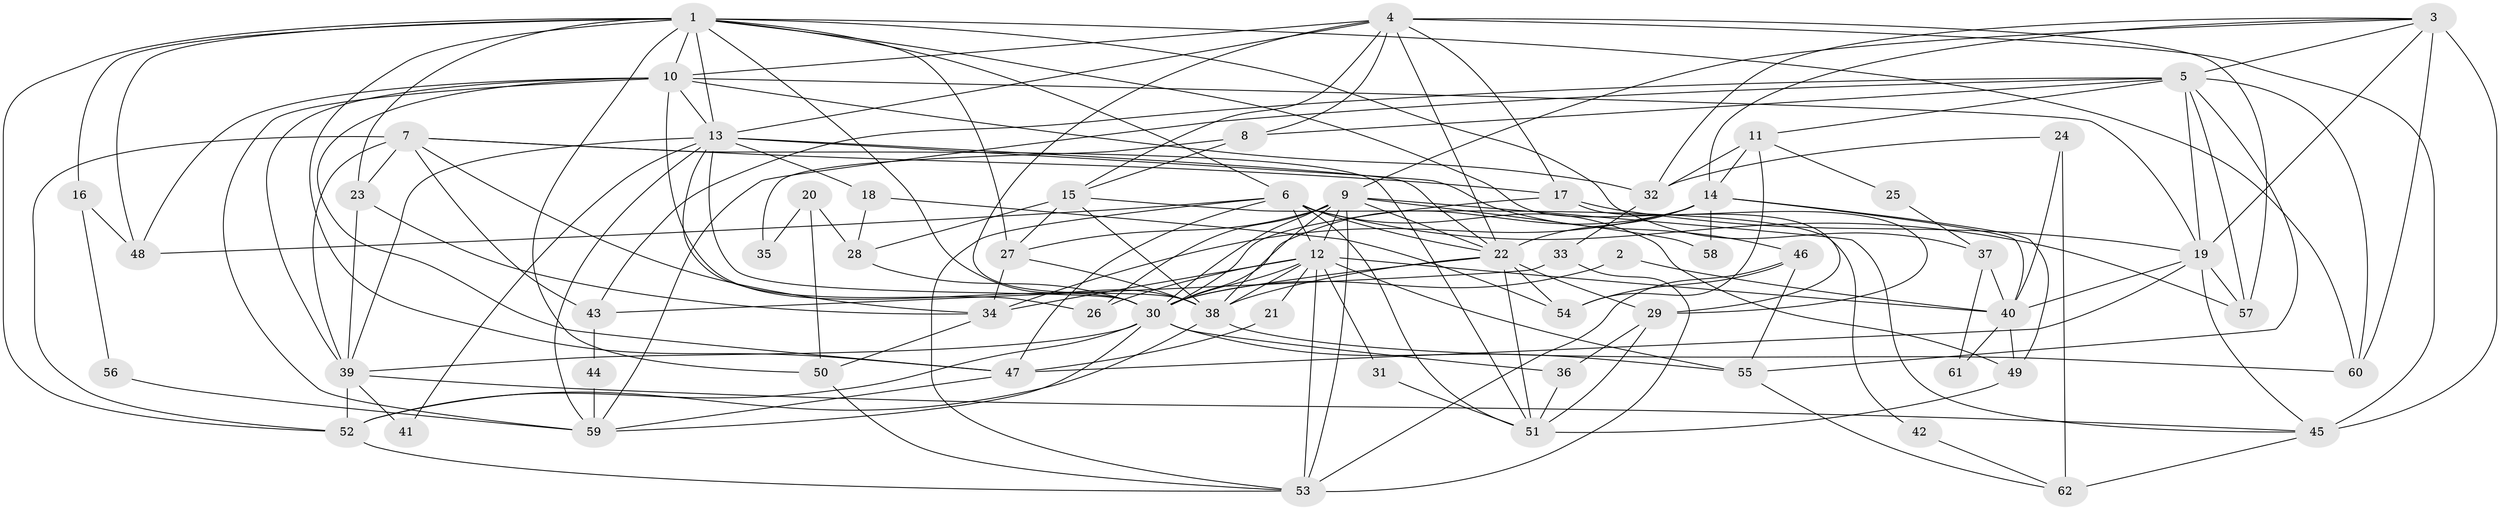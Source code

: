 // original degree distribution, {3: 0.18699186991869918, 2: 0.15447154471544716, 6: 0.08130081300813008, 5: 0.17886178861788618, 4: 0.34959349593495936, 7: 0.04065040650406504, 8: 0.008130081300813009}
// Generated by graph-tools (version 1.1) at 2025/36/03/09/25 02:36:20]
// undirected, 62 vertices, 169 edges
graph export_dot {
graph [start="1"]
  node [color=gray90,style=filled];
  1;
  2;
  3;
  4;
  5;
  6;
  7;
  8;
  9;
  10;
  11;
  12;
  13;
  14;
  15;
  16;
  17;
  18;
  19;
  20;
  21;
  22;
  23;
  24;
  25;
  26;
  27;
  28;
  29;
  30;
  31;
  32;
  33;
  34;
  35;
  36;
  37;
  38;
  39;
  40;
  41;
  42;
  43;
  44;
  45;
  46;
  47;
  48;
  49;
  50;
  51;
  52;
  53;
  54;
  55;
  56;
  57;
  58;
  59;
  60;
  61;
  62;
  1 -- 6 [weight=1.0];
  1 -- 10 [weight=1.0];
  1 -- 13 [weight=1.0];
  1 -- 16 [weight=1.0];
  1 -- 23 [weight=1.0];
  1 -- 27 [weight=1.0];
  1 -- 29 [weight=1.0];
  1 -- 37 [weight=1.0];
  1 -- 38 [weight=1.0];
  1 -- 47 [weight=1.0];
  1 -- 48 [weight=1.0];
  1 -- 50 [weight=1.0];
  1 -- 52 [weight=1.0];
  1 -- 60 [weight=1.0];
  2 -- 30 [weight=1.0];
  2 -- 40 [weight=1.0];
  3 -- 5 [weight=1.0];
  3 -- 9 [weight=1.0];
  3 -- 14 [weight=1.0];
  3 -- 19 [weight=1.0];
  3 -- 32 [weight=1.0];
  3 -- 45 [weight=3.0];
  3 -- 60 [weight=1.0];
  4 -- 8 [weight=1.0];
  4 -- 10 [weight=2.0];
  4 -- 13 [weight=1.0];
  4 -- 15 [weight=1.0];
  4 -- 17 [weight=1.0];
  4 -- 22 [weight=1.0];
  4 -- 38 [weight=1.0];
  4 -- 45 [weight=1.0];
  4 -- 57 [weight=1.0];
  5 -- 8 [weight=1.0];
  5 -- 11 [weight=1.0];
  5 -- 19 [weight=2.0];
  5 -- 43 [weight=1.0];
  5 -- 55 [weight=1.0];
  5 -- 57 [weight=2.0];
  5 -- 59 [weight=1.0];
  5 -- 60 [weight=1.0];
  6 -- 12 [weight=3.0];
  6 -- 22 [weight=1.0];
  6 -- 47 [weight=1.0];
  6 -- 48 [weight=1.0];
  6 -- 49 [weight=1.0];
  6 -- 51 [weight=1.0];
  6 -- 53 [weight=1.0];
  6 -- 57 [weight=1.0];
  7 -- 17 [weight=1.0];
  7 -- 23 [weight=1.0];
  7 -- 34 [weight=1.0];
  7 -- 39 [weight=2.0];
  7 -- 43 [weight=1.0];
  7 -- 51 [weight=1.0];
  7 -- 52 [weight=1.0];
  8 -- 15 [weight=1.0];
  8 -- 35 [weight=1.0];
  9 -- 12 [weight=1.0];
  9 -- 22 [weight=1.0];
  9 -- 26 [weight=1.0];
  9 -- 27 [weight=1.0];
  9 -- 30 [weight=1.0];
  9 -- 38 [weight=1.0];
  9 -- 45 [weight=1.0];
  9 -- 53 [weight=1.0];
  9 -- 58 [weight=1.0];
  10 -- 13 [weight=1.0];
  10 -- 19 [weight=2.0];
  10 -- 30 [weight=1.0];
  10 -- 32 [weight=1.0];
  10 -- 39 [weight=2.0];
  10 -- 47 [weight=1.0];
  10 -- 48 [weight=1.0];
  10 -- 59 [weight=1.0];
  11 -- 14 [weight=1.0];
  11 -- 25 [weight=1.0];
  11 -- 32 [weight=1.0];
  11 -- 54 [weight=1.0];
  12 -- 21 [weight=1.0];
  12 -- 26 [weight=2.0];
  12 -- 30 [weight=2.0];
  12 -- 31 [weight=1.0];
  12 -- 34 [weight=1.0];
  12 -- 38 [weight=1.0];
  12 -- 40 [weight=1.0];
  12 -- 53 [weight=1.0];
  12 -- 55 [weight=1.0];
  13 -- 18 [weight=1.0];
  13 -- 22 [weight=1.0];
  13 -- 26 [weight=1.0];
  13 -- 30 [weight=1.0];
  13 -- 39 [weight=2.0];
  13 -- 41 [weight=1.0];
  13 -- 46 [weight=1.0];
  13 -- 59 [weight=1.0];
  14 -- 22 [weight=1.0];
  14 -- 30 [weight=2.0];
  14 -- 34 [weight=1.0];
  14 -- 40 [weight=1.0];
  14 -- 49 [weight=1.0];
  14 -- 58 [weight=1.0];
  15 -- 27 [weight=1.0];
  15 -- 28 [weight=1.0];
  15 -- 38 [weight=1.0];
  15 -- 42 [weight=1.0];
  16 -- 48 [weight=1.0];
  16 -- 56 [weight=1.0];
  17 -- 19 [weight=1.0];
  17 -- 29 [weight=1.0];
  17 -- 30 [weight=1.0];
  18 -- 28 [weight=1.0];
  18 -- 54 [weight=1.0];
  19 -- 40 [weight=1.0];
  19 -- 45 [weight=1.0];
  19 -- 47 [weight=1.0];
  19 -- 57 [weight=1.0];
  20 -- 28 [weight=1.0];
  20 -- 35 [weight=1.0];
  20 -- 50 [weight=1.0];
  21 -- 47 [weight=1.0];
  22 -- 29 [weight=1.0];
  22 -- 30 [weight=1.0];
  22 -- 38 [weight=1.0];
  22 -- 51 [weight=1.0];
  22 -- 54 [weight=2.0];
  23 -- 34 [weight=1.0];
  23 -- 39 [weight=1.0];
  24 -- 32 [weight=1.0];
  24 -- 40 [weight=1.0];
  24 -- 62 [weight=1.0];
  25 -- 37 [weight=1.0];
  27 -- 34 [weight=1.0];
  27 -- 38 [weight=1.0];
  28 -- 30 [weight=1.0];
  29 -- 36 [weight=1.0];
  29 -- 51 [weight=1.0];
  30 -- 36 [weight=1.0];
  30 -- 39 [weight=1.0];
  30 -- 52 [weight=1.0];
  30 -- 55 [weight=1.0];
  30 -- 59 [weight=1.0];
  31 -- 51 [weight=1.0];
  32 -- 33 [weight=1.0];
  33 -- 43 [weight=1.0];
  33 -- 53 [weight=1.0];
  34 -- 50 [weight=1.0];
  36 -- 51 [weight=1.0];
  37 -- 40 [weight=1.0];
  37 -- 61 [weight=1.0];
  38 -- 52 [weight=1.0];
  38 -- 60 [weight=1.0];
  39 -- 41 [weight=1.0];
  39 -- 45 [weight=1.0];
  39 -- 52 [weight=1.0];
  40 -- 49 [weight=1.0];
  40 -- 61 [weight=1.0];
  42 -- 62 [weight=1.0];
  43 -- 44 [weight=1.0];
  44 -- 59 [weight=1.0];
  45 -- 62 [weight=1.0];
  46 -- 53 [weight=1.0];
  46 -- 54 [weight=1.0];
  46 -- 55 [weight=1.0];
  47 -- 59 [weight=1.0];
  49 -- 51 [weight=1.0];
  50 -- 53 [weight=1.0];
  52 -- 53 [weight=1.0];
  55 -- 62 [weight=1.0];
  56 -- 59 [weight=1.0];
}

